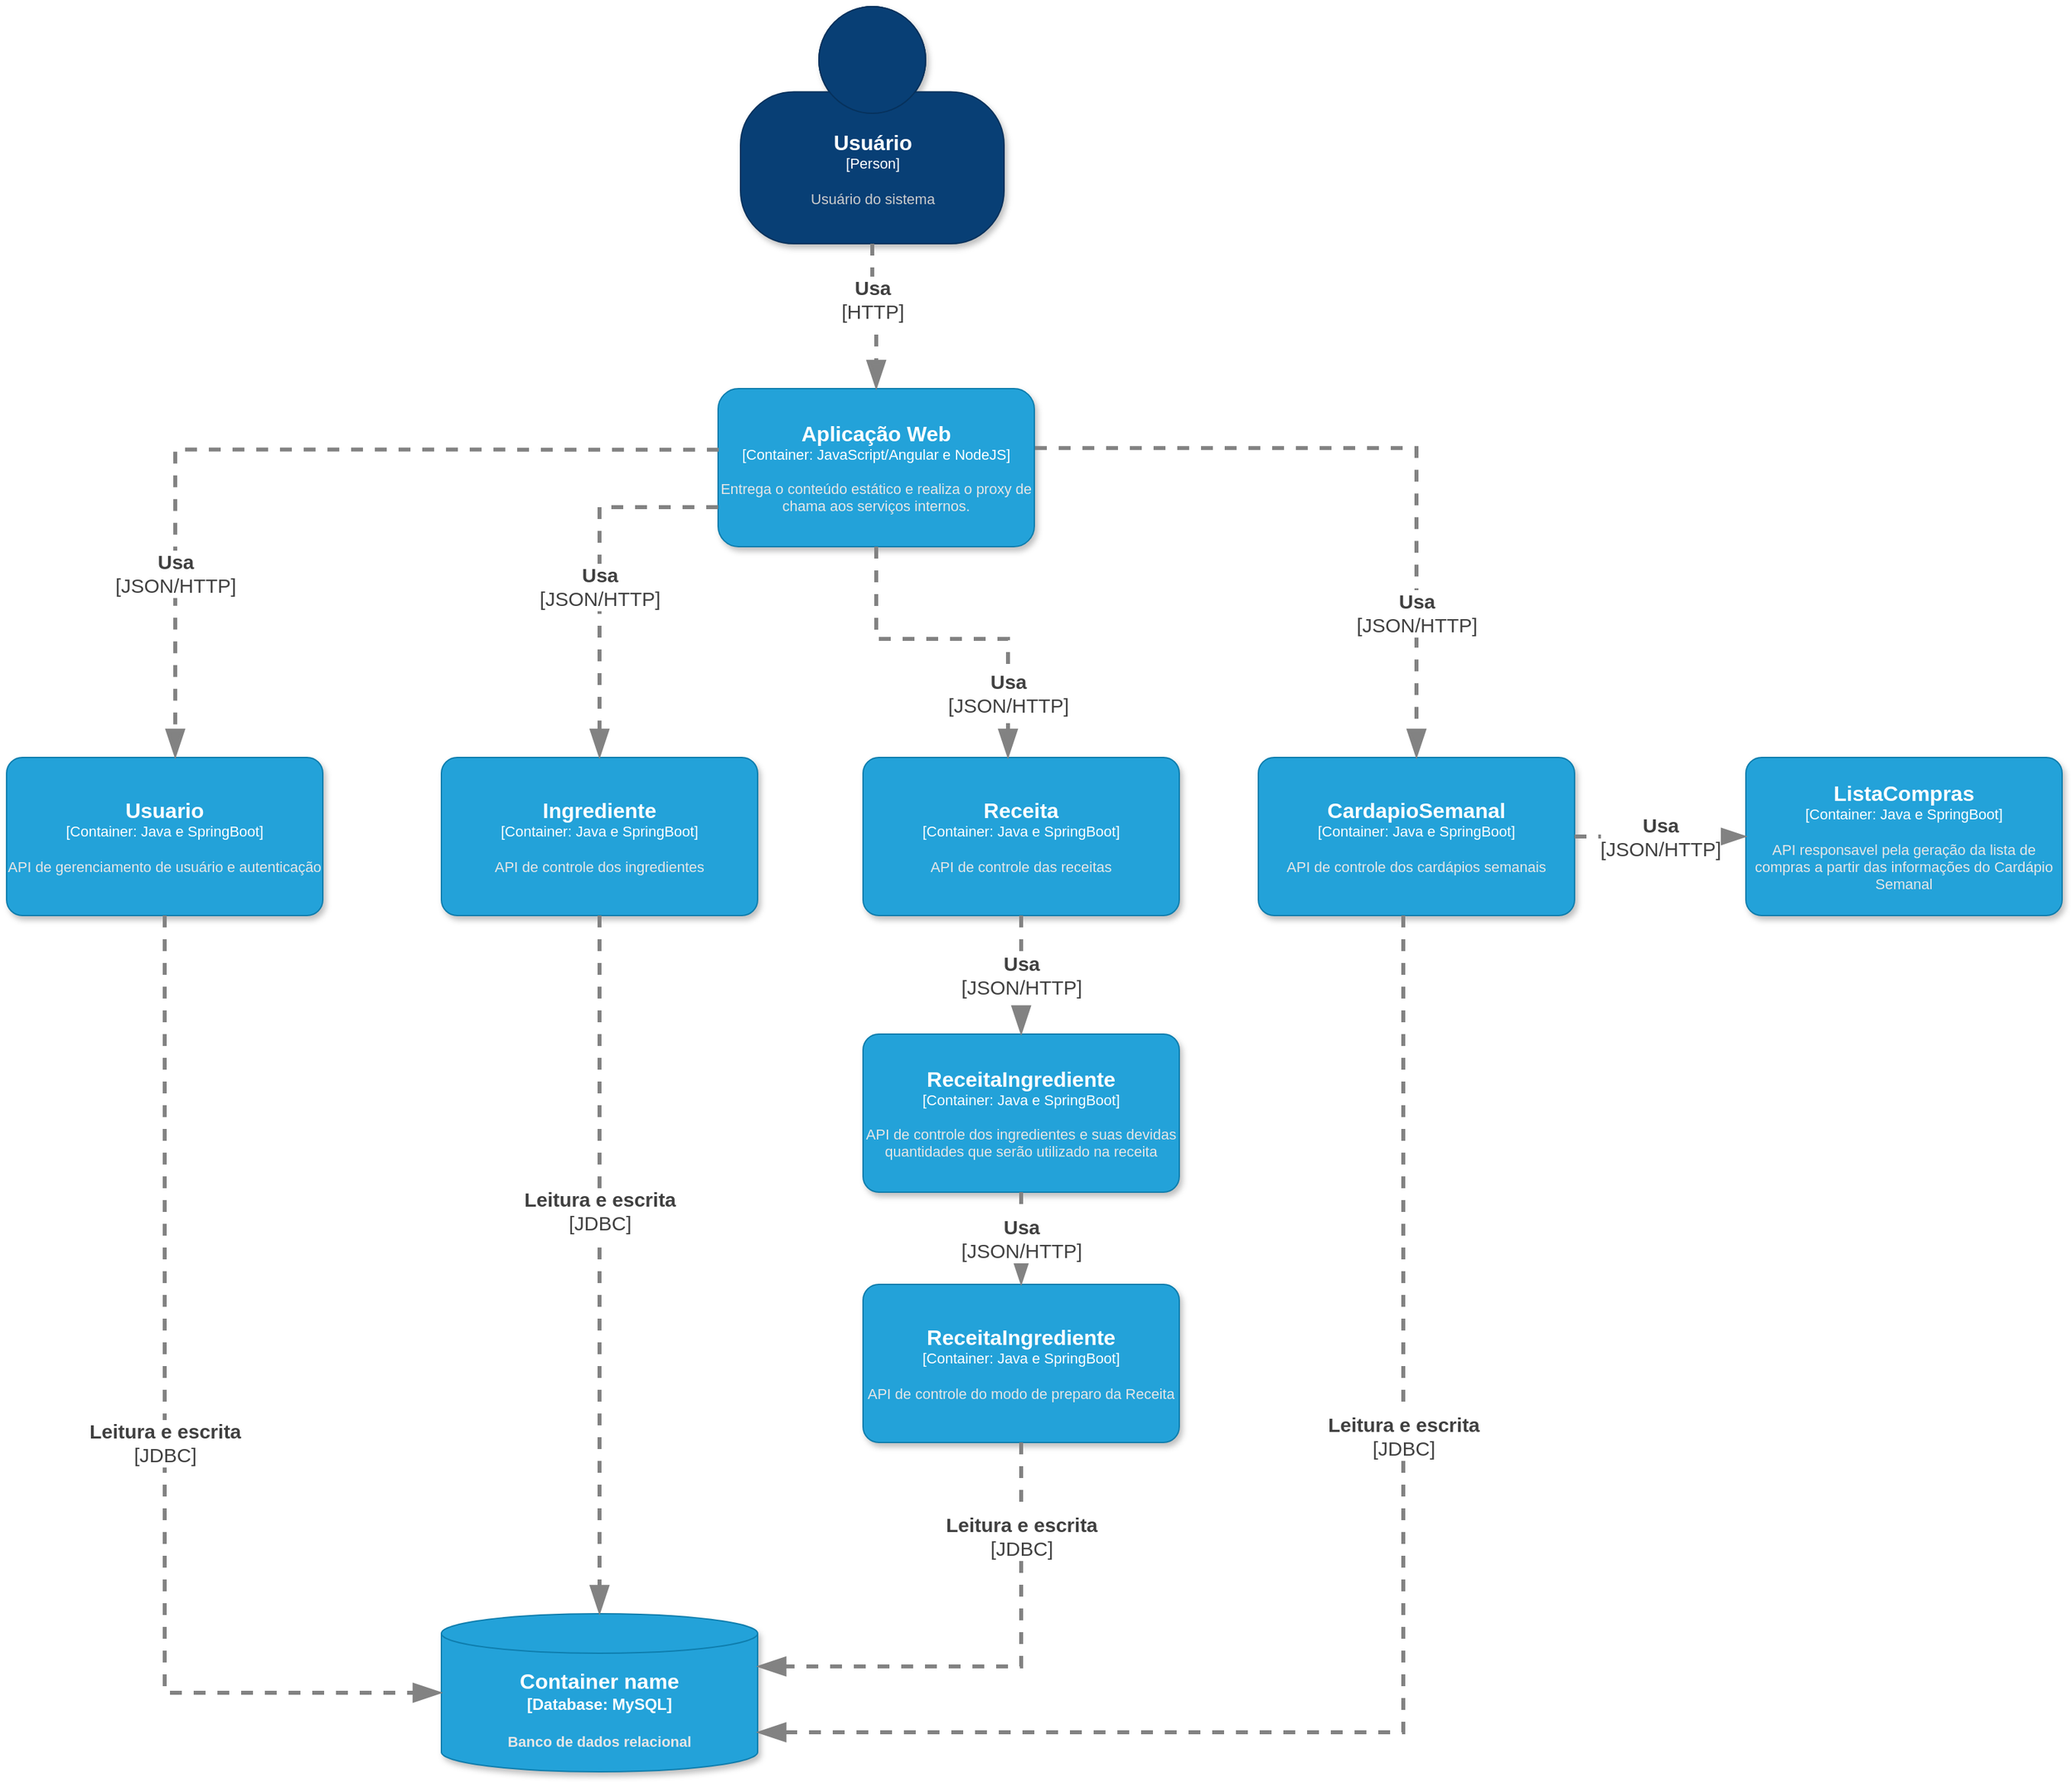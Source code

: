 <mxfile version="15.7.0" type="device"><diagram id="C5RBs43oDa-KdzZeNtuy" name="Page-1"><mxGraphModel dx="2844" dy="1524" grid="1" gridSize="10" guides="1" tooltips="1" connect="1" arrows="1" fold="1" page="1" pageScale="1" pageWidth="827" pageHeight="1169" math="0" shadow="0"><root><mxCell id="WIyWlLk6GJQsqaUBKTNV-0"/><mxCell id="WIyWlLk6GJQsqaUBKTNV-1" parent="WIyWlLk6GJQsqaUBKTNV-0"/><object placeholders="1" c4Name="Usuário" c4Type="Person" c4Description="Usuário do sistema" label="&lt;font style=&quot;font-size: 16px&quot;&gt;&lt;b&gt;%c4Name%&lt;/b&gt;&lt;/font&gt;&lt;div&gt;[%c4Type%]&lt;/div&gt;&lt;br&gt;&lt;div&gt;&lt;font style=&quot;font-size: 11px&quot;&gt;&lt;font color=&quot;#cccccc&quot;&gt;%c4Description%&lt;/font&gt;&lt;/div&gt;" id="XDUlD3csaSxiA9x-_tN_-0"><mxCell style="html=1;fontSize=11;dashed=0;whitespace=wrap;fillColor=#083F75;strokeColor=#06315C;fontColor=#ffffff;shape=mxgraph.c4.person2;align=center;metaEdit=1;points=[[0.5,0,0],[1,0.5,0],[1,0.75,0],[0.75,1,0],[0.5,1,0],[0.25,1,0],[0,0.75,0],[0,0.5,0]];metaData={&quot;c4Type&quot;:{&quot;editable&quot;:false}};resizable=0;shadow=1;sketch=0;" parent="WIyWlLk6GJQsqaUBKTNV-1" vertex="1"><mxGeometry x="627" y="20" width="200" height="180" as="geometry"/></mxCell></object><object placeholders="1" c4Name="Aplicação Web" c4Type="Container" c4Technology="JavaScript/Angular e NodeJS" c4Description="Entrega o conteúdo estático e realiza o proxy de chama aos serviços internos." label="&lt;font style=&quot;font-size: 16px&quot;&gt;&lt;b&gt;%c4Name%&lt;/b&gt;&lt;/font&gt;&lt;div&gt;[%c4Type%: %c4Technology%]&lt;/div&gt;&lt;br&gt;&lt;div&gt;&lt;font style=&quot;font-size: 11px&quot;&gt;&lt;font color=&quot;#E6E6E6&quot;&gt;%c4Description%&lt;/font&gt;&lt;/div&gt;" id="XDUlD3csaSxiA9x-_tN_-1"><mxCell style="rounded=1;whiteSpace=wrap;html=1;fontSize=11;labelBackgroundColor=none;fillColor=#23A2D9;fontColor=#ffffff;align=center;arcSize=13;strokeColor=#0E7DAD;metaEdit=1;metaData={&quot;c4Type&quot;:{&quot;editable&quot;:false}};resizable=0;points=[[0.25,0,0],[0.5,0,0],[0.75,0,0],[1,0.25,0],[1,0.5,0],[1,0.75,0],[0.75,1,0],[0.5,1,0],[0.25,1,0],[0,0.75,0],[0,0.5,0],[0,0.25,0]];shadow=1;" parent="WIyWlLk6GJQsqaUBKTNV-1" vertex="1"><mxGeometry x="610" y="310" width="240" height="120" as="geometry"/></mxCell></object><object placeholders="1" c4Name="Usuario" c4Type="Container" c4Technology="Java e SpringBoot" c4Description="API de gerenciamento de usuário e autenticação" label="&lt;font style=&quot;font-size: 16px&quot;&gt;&lt;b&gt;%c4Name%&lt;/b&gt;&lt;/font&gt;&lt;div&gt;[%c4Type%: %c4Technology%]&lt;/div&gt;&lt;br&gt;&lt;div&gt;&lt;font style=&quot;font-size: 11px&quot;&gt;&lt;font color=&quot;#E6E6E6&quot;&gt;%c4Description%&lt;/font&gt;&lt;/div&gt;" id="XDUlD3csaSxiA9x-_tN_-2"><mxCell style="rounded=1;whiteSpace=wrap;html=1;fontSize=11;labelBackgroundColor=none;fillColor=#23A2D9;fontColor=#ffffff;align=center;arcSize=10;strokeColor=#0E7DAD;metaEdit=1;metaData={&quot;c4Type&quot;:{&quot;editable&quot;:false}};resizable=0;points=[[0.25,0,0],[0.5,0,0],[0.75,0,0],[1,0.25,0],[1,0.5,0],[1,0.75,0],[0.75,1,0],[0.5,1,0],[0.25,1,0],[0,0.75,0],[0,0.5,0],[0,0.25,0]];shadow=1;glass=0;" parent="WIyWlLk6GJQsqaUBKTNV-1" vertex="1"><mxGeometry x="70" y="590" width="240" height="120" as="geometry"/></mxCell></object><object placeholders="1" c4Name="Receita" c4Type="Container" c4Technology="Java e SpringBoot" c4Description="API de controle das receitas" label="&lt;font style=&quot;font-size: 16px&quot;&gt;&lt;b&gt;%c4Name%&lt;/b&gt;&lt;/font&gt;&lt;div&gt;[%c4Type%: %c4Technology%]&lt;/div&gt;&lt;br&gt;&lt;div&gt;&lt;font style=&quot;font-size: 11px&quot;&gt;&lt;font color=&quot;#E6E6E6&quot;&gt;%c4Description%&lt;/font&gt;&lt;/div&gt;" id="XDUlD3csaSxiA9x-_tN_-3"><mxCell style="rounded=1;whiteSpace=wrap;html=1;fontSize=11;labelBackgroundColor=none;fillColor=#23A2D9;fontColor=#ffffff;align=center;arcSize=10;strokeColor=#0E7DAD;metaEdit=1;metaData={&quot;c4Type&quot;:{&quot;editable&quot;:false}};resizable=0;points=[[0.25,0,0],[0.5,0,0],[0.75,0,0],[1,0.25,0],[1,0.5,0],[1,0.75,0],[0.75,1,0],[0.5,1,0],[0.25,1,0],[0,0.75,0],[0,0.5,0],[0,0.25,0]];shadow=1;" parent="WIyWlLk6GJQsqaUBKTNV-1" vertex="1"><mxGeometry x="720" y="590" width="240" height="120" as="geometry"/></mxCell></object><object placeholders="1" c4Name="Ingrediente" c4Type="Container" c4Technology="Java e SpringBoot" c4Description="API de controle dos ingredientes" label="&lt;font style=&quot;font-size: 16px&quot;&gt;&lt;b&gt;%c4Name%&lt;/b&gt;&lt;/font&gt;&lt;div&gt;[%c4Type%: %c4Technology%]&lt;/div&gt;&lt;br&gt;&lt;div&gt;&lt;font style=&quot;font-size: 11px&quot;&gt;&lt;font color=&quot;#E6E6E6&quot;&gt;%c4Description%&lt;/font&gt;&lt;/div&gt;" id="XDUlD3csaSxiA9x-_tN_-4"><mxCell style="rounded=1;whiteSpace=wrap;html=1;fontSize=11;labelBackgroundColor=none;fillColor=#23A2D9;fontColor=#ffffff;align=center;arcSize=10;strokeColor=#0E7DAD;metaEdit=1;metaData={&quot;c4Type&quot;:{&quot;editable&quot;:false}};resizable=0;points=[[0.25,0,0],[0.5,0,0],[0.75,0,0],[1,0.25,0],[1,0.5,0],[1,0.75,0],[0.75,1,0],[0.5,1,0],[0.25,1,0],[0,0.75,0],[0,0.5,0],[0,0.25,0]];shadow=1;" parent="WIyWlLk6GJQsqaUBKTNV-1" vertex="1"><mxGeometry x="400" y="590" width="240" height="120" as="geometry"/></mxCell></object><object placeholders="1" c4Name="CardapioSemanal" c4Type="Container" c4Technology="Java e SpringBoot" c4Description="API de controle dos cardápios semanais" label="&lt;font style=&quot;font-size: 16px&quot;&gt;&lt;b&gt;%c4Name%&lt;/b&gt;&lt;/font&gt;&lt;div&gt;[%c4Type%: %c4Technology%]&lt;/div&gt;&lt;br&gt;&lt;div&gt;&lt;font style=&quot;font-size: 11px&quot;&gt;&lt;font color=&quot;#E6E6E6&quot;&gt;%c4Description%&lt;/font&gt;&lt;/div&gt;" id="XDUlD3csaSxiA9x-_tN_-5"><mxCell style="rounded=1;whiteSpace=wrap;html=1;fontSize=11;labelBackgroundColor=none;fillColor=#23A2D9;fontColor=#ffffff;align=center;arcSize=10;strokeColor=#0E7DAD;metaEdit=1;metaData={&quot;c4Type&quot;:{&quot;editable&quot;:false}};resizable=0;points=[[0.25,0,0],[0.5,0,0],[0.75,0,0],[1,0.25,0],[1,0.5,0],[1,0.75,0],[0.75,1,0],[0.5,1,0],[0.25,1,0],[0,0.75,0],[0,0.5,0],[0,0.25,0]];shadow=1;" parent="WIyWlLk6GJQsqaUBKTNV-1" vertex="1"><mxGeometry x="1020" y="590" width="240" height="120" as="geometry"/></mxCell></object><object placeholders="1" c4Name="ReceitaIngrediente" c4Type="Container" c4Technology="Java e SpringBoot" c4Description="API de controle dos ingredientes e suas devidas quantidades que serão utilizado na receita" label="&lt;font style=&quot;font-size: 16px&quot;&gt;&lt;b&gt;%c4Name%&lt;/b&gt;&lt;/font&gt;&lt;div&gt;[%c4Type%: %c4Technology%]&lt;/div&gt;&lt;br&gt;&lt;div&gt;&lt;font style=&quot;font-size: 11px&quot;&gt;&lt;font color=&quot;#E6E6E6&quot;&gt;%c4Description%&lt;/font&gt;&lt;/div&gt;" id="XDUlD3csaSxiA9x-_tN_-6"><mxCell style="rounded=1;whiteSpace=wrap;html=1;fontSize=11;labelBackgroundColor=none;fillColor=#23A2D9;fontColor=#ffffff;align=center;arcSize=10;strokeColor=#0E7DAD;metaEdit=1;metaData={&quot;c4Type&quot;:{&quot;editable&quot;:false}};resizable=0;points=[[0.25,0,0],[0.5,0,0],[0.75,0,0],[1,0.25,0],[1,0.5,0],[1,0.75,0],[0.75,1,0],[0.5,1,0],[0.25,1,0],[0,0.75,0],[0,0.5,0],[0,0.25,0]];shadow=1;" parent="WIyWlLk6GJQsqaUBKTNV-1" vertex="1"><mxGeometry x="720" y="800" width="240" height="120" as="geometry"/></mxCell></object><object placeholders="1" c4Name="ReceitaIngrediente" c4Type="Container" c4Technology="Java e SpringBoot" c4Description="API de controle do modo de preparo da Receita" label="&lt;font style=&quot;font-size: 16px&quot;&gt;&lt;b&gt;%c4Name%&lt;/b&gt;&lt;/font&gt;&lt;div&gt;[%c4Type%: %c4Technology%]&lt;/div&gt;&lt;br&gt;&lt;div&gt;&lt;font style=&quot;font-size: 11px&quot;&gt;&lt;font color=&quot;#E6E6E6&quot;&gt;%c4Description%&lt;/font&gt;&lt;/div&gt;" id="XDUlD3csaSxiA9x-_tN_-7"><mxCell style="rounded=1;whiteSpace=wrap;html=1;fontSize=11;labelBackgroundColor=none;fillColor=#23A2D9;fontColor=#ffffff;align=center;arcSize=10;strokeColor=#0E7DAD;metaEdit=1;metaData={&quot;c4Type&quot;:{&quot;editable&quot;:false}};resizable=0;points=[[0.25,0,0],[0.5,0,0],[0.75,0,0],[1,0.25,0],[1,0.5,0],[1,0.75,0],[0.75,1,0],[0.5,1,0],[0.25,1,0],[0,0.75,0],[0,0.5,0],[0,0.25,0]];shadow=1;" parent="WIyWlLk6GJQsqaUBKTNV-1" vertex="1"><mxGeometry x="720" y="990" width="240" height="120" as="geometry"/></mxCell></object><object placeholders="1" c4Name="ListaCompras" c4Type="Container" c4Technology="Java e SpringBoot" c4Description="API responsavel pela geração da lista de compras a partir das informações do Cardápio Semanal" label="&lt;font style=&quot;font-size: 16px&quot;&gt;&lt;b&gt;%c4Name%&lt;/b&gt;&lt;/font&gt;&lt;div&gt;[%c4Type%: %c4Technology%]&lt;/div&gt;&lt;br&gt;&lt;div&gt;&lt;font style=&quot;font-size: 11px&quot;&gt;&lt;font color=&quot;#E6E6E6&quot;&gt;%c4Description%&lt;/font&gt;&lt;/div&gt;" id="XDUlD3csaSxiA9x-_tN_-8"><mxCell style="rounded=1;whiteSpace=wrap;html=1;fontSize=11;labelBackgroundColor=none;fillColor=#23A2D9;fontColor=#ffffff;align=center;arcSize=10;strokeColor=#0E7DAD;metaEdit=1;metaData={&quot;c4Type&quot;:{&quot;editable&quot;:false}};resizable=0;points=[[0.25,0,0],[0.5,0,0],[0.75,0,0],[1,0.25,0],[1,0.5,0],[1,0.75,0],[0.75,1,0],[0.5,1,0],[0.25,1,0],[0,0.75,0],[0,0.5,0],[0,0.25,0]];shadow=1;" parent="WIyWlLk6GJQsqaUBKTNV-1" vertex="1"><mxGeometry x="1390" y="590" width="240" height="120" as="geometry"/></mxCell></object><object c4Type="Container name" c4Container="Database" c4Technology="MySQL" c4Description="Banco de dados relacional" label="&lt;font style=&quot;font-size: 16px&quot;&gt;&lt;b&gt;%c4Type%&lt;/font&gt;&lt;div&gt;[%c4Container%:&amp;nbsp;%c4Technology%]&lt;/div&gt;&lt;br&gt;&lt;div&gt;&lt;font style=&quot;font-size: 11px&quot;&gt;&lt;font color=&quot;#E6E6E6&quot;&gt;%c4Description%&lt;/font&gt;&lt;/div&gt;" placeholders="1" id="XDUlD3csaSxiA9x-_tN_-9"><mxCell style="shape=cylinder3;size=15;whiteSpace=wrap;html=1;boundedLbl=1;rounded=0;labelBackgroundColor=none;fillColor=#23A2D9;fontSize=12;fontColor=#ffffff;align=center;strokeColor=#0E7DAD;metaEdit=1;points=[[0.5,0,0],[1,0.25,0],[1,0.5,0],[1,0.75,0],[0.5,1,0],[0,0.75,0],[0,0.5,0],[0,0.25,0]];metaData={&quot;c4Type&quot;:{&quot;editable&quot;:false}};resizable=0;sketch=0;shadow=1;" parent="WIyWlLk6GJQsqaUBKTNV-1" vertex="1"><mxGeometry x="400" y="1240" width="240" height="120" as="geometry"/></mxCell></object><object placeholders="1" c4Type="Relationship" c4Technology="HTTP" c4Description="Usa" label="&lt;div style=&quot;text-align: left; font-size: 15px;&quot;&gt;&lt;div style=&quot;text-align: center; font-size: 15px;&quot;&gt;&lt;b style=&quot;font-size: 15px;&quot;&gt;%c4Description%&lt;/b&gt;&lt;/div&gt;&lt;div style=&quot;text-align: center; font-size: 15px;&quot;&gt;[%c4Technology%]&lt;/div&gt;&lt;/div&gt;" id="XDUlD3csaSxiA9x-_tN_-24"><mxCell style="endArrow=blockThin;html=1;fontSize=15;fontColor=#404040;strokeWidth=3;endFill=1;strokeColor=#828282;elbow=vertical;metaEdit=1;endSize=14;startSize=14;jumpStyle=arc;jumpSize=16;rounded=0;edgeStyle=orthogonalEdgeStyle;dashed=1;exitX=0.5;exitY=1;exitDx=0;exitDy=0;exitPerimeter=0;entryX=0.5;entryY=0;entryDx=0;entryDy=0;entryPerimeter=0;" parent="WIyWlLk6GJQsqaUBKTNV-1" source="XDUlD3csaSxiA9x-_tN_-0" target="XDUlD3csaSxiA9x-_tN_-1" edge="1"><mxGeometry x="-0.25" width="240" relative="1" as="geometry"><mxPoint x="480" y="720" as="sourcePoint"/><mxPoint x="510" y="370" as="targetPoint"/><mxPoint y="-1" as="offset"/></mxGeometry></mxCell></object><object placeholders="1" c4Type="Relationship" c4Technology="JSON/HTTP" c4Description="Usa" label="&lt;div style=&quot;text-align: left; font-size: 15px;&quot;&gt;&lt;div style=&quot;text-align: center; font-size: 15px;&quot;&gt;&lt;b style=&quot;font-size: 15px;&quot;&gt;%c4Description%&lt;/b&gt;&lt;/div&gt;&lt;div style=&quot;text-align: center; font-size: 15px;&quot;&gt;[%c4Technology%]&lt;/div&gt;&lt;/div&gt;" id="XDUlD3csaSxiA9x-_tN_-29"><mxCell style="endArrow=blockThin;html=1;fontSize=15;fontColor=#404040;strokeWidth=3;endFill=1;strokeColor=#828282;elbow=vertical;metaEdit=1;endSize=14;startSize=14;jumpStyle=arc;jumpSize=16;rounded=0;edgeStyle=orthogonalEdgeStyle;dashed=1;" parent="WIyWlLk6GJQsqaUBKTNV-1" source="XDUlD3csaSxiA9x-_tN_-1" target="XDUlD3csaSxiA9x-_tN_-4" edge="1"><mxGeometry x="0.071" width="240" relative="1" as="geometry"><mxPoint x="480" y="600" as="sourcePoint"/><mxPoint x="720" y="600" as="targetPoint"/><Array as="points"><mxPoint x="520" y="400"/></Array><mxPoint as="offset"/></mxGeometry></mxCell></object><object placeholders="1" c4Type="Relationship" c4Technology="JSON/HTTP" c4Description="Usa" label="&lt;div style=&quot;text-align: left; font-size: 15px;&quot;&gt;&lt;div style=&quot;text-align: center; font-size: 15px;&quot;&gt;&lt;b style=&quot;font-size: 15px;&quot;&gt;%c4Description%&lt;/b&gt;&lt;/div&gt;&lt;div style=&quot;text-align: center; font-size: 15px;&quot;&gt;[%c4Technology%]&lt;/div&gt;&lt;/div&gt;" id="XDUlD3csaSxiA9x-_tN_-30"><mxCell style="endArrow=blockThin;html=1;fontSize=15;fontColor=#404040;strokeWidth=3;endFill=1;strokeColor=#828282;elbow=vertical;metaEdit=1;endSize=14;startSize=14;jumpStyle=arc;jumpSize=16;rounded=0;edgeStyle=orthogonalEdgeStyle;dashed=1;exitX=0.002;exitY=0.386;exitDx=0;exitDy=0;exitPerimeter=0;" parent="WIyWlLk6GJQsqaUBKTNV-1" source="XDUlD3csaSxiA9x-_tN_-1" target="XDUlD3csaSxiA9x-_tN_-2" edge="1"><mxGeometry x="0.567" width="240" relative="1" as="geometry"><mxPoint x="480" y="600" as="sourcePoint"/><mxPoint x="720" y="600" as="targetPoint"/><Array as="points"><mxPoint x="198" y="356"/></Array><mxPoint as="offset"/></mxGeometry></mxCell></object><object placeholders="1" c4Type="Relationship" c4Technology="JSON/HTTP" c4Description="Usa" label="&lt;div style=&quot;text-align: left; font-size: 15px;&quot;&gt;&lt;div style=&quot;text-align: center; font-size: 15px;&quot;&gt;&lt;b style=&quot;font-size: 15px;&quot;&gt;%c4Description%&lt;/b&gt;&lt;/div&gt;&lt;div style=&quot;text-align: center; font-size: 15px;&quot;&gt;[%c4Technology%]&lt;/div&gt;&lt;/div&gt;" id="XDUlD3csaSxiA9x-_tN_-31"><mxCell style="endArrow=blockThin;html=1;fontSize=15;fontColor=#404040;strokeWidth=3;endFill=1;strokeColor=#828282;elbow=vertical;metaEdit=1;endSize=14;startSize=14;jumpStyle=arc;jumpSize=16;rounded=0;edgeStyle=orthogonalEdgeStyle;dashed=1;" parent="WIyWlLk6GJQsqaUBKTNV-1" source="XDUlD3csaSxiA9x-_tN_-1" target="XDUlD3csaSxiA9x-_tN_-3" edge="1"><mxGeometry x="0.619" width="240" relative="1" as="geometry"><mxPoint x="650" y="440" as="sourcePoint"/><mxPoint x="720" y="600" as="targetPoint"/><Array as="points"><mxPoint x="730" y="500"/><mxPoint x="830" y="500"/></Array><mxPoint as="offset"/></mxGeometry></mxCell></object><object placeholders="1" c4Type="Relationship" c4Technology="JSON/HTTP" c4Description="Usa" label="&lt;div style=&quot;text-align: left; font-size: 15px;&quot;&gt;&lt;div style=&quot;text-align: center; font-size: 15px;&quot;&gt;&lt;b style=&quot;font-size: 15px;&quot;&gt;%c4Description%&lt;/b&gt;&lt;/div&gt;&lt;div style=&quot;text-align: center; font-size: 15px;&quot;&gt;[%c4Technology%]&lt;/div&gt;&lt;/div&gt;" id="XDUlD3csaSxiA9x-_tN_-32"><mxCell style="endArrow=blockThin;html=1;fontSize=15;fontColor=#404040;strokeWidth=3;endFill=1;strokeColor=#828282;elbow=vertical;metaEdit=1;endSize=14;startSize=14;jumpStyle=arc;jumpSize=16;rounded=0;edgeStyle=orthogonalEdgeStyle;dashed=1;exitX=1.002;exitY=0.376;exitDx=0;exitDy=0;exitPerimeter=0;" parent="WIyWlLk6GJQsqaUBKTNV-1" source="XDUlD3csaSxiA9x-_tN_-1" target="XDUlD3csaSxiA9x-_tN_-5" edge="1"><mxGeometry x="0.579" width="240" relative="1" as="geometry"><mxPoint x="480" y="600" as="sourcePoint"/><mxPoint x="1290" y="570" as="targetPoint"/><mxPoint as="offset"/></mxGeometry></mxCell></object><object placeholders="1" c4Type="Relationship" c4Technology="JSON/HTTP" c4Description="Usa" label="&lt;div style=&quot;text-align: left; font-size: 15px;&quot;&gt;&lt;div style=&quot;text-align: center; font-size: 15px;&quot;&gt;&lt;b style=&quot;font-size: 15px;&quot;&gt;%c4Description%&lt;/b&gt;&lt;/div&gt;&lt;div style=&quot;text-align: center; font-size: 15px;&quot;&gt;[%c4Technology%]&lt;/div&gt;&lt;/div&gt;" id="XDUlD3csaSxiA9x-_tN_-35"><mxCell style="endArrow=blockThin;html=1;fontSize=15;fontColor=#404040;strokeWidth=3;endFill=1;strokeColor=#828282;elbow=vertical;metaEdit=1;endSize=14;startSize=14;jumpStyle=arc;jumpSize=16;rounded=0;edgeStyle=orthogonalEdgeStyle;dashed=1;" parent="WIyWlLk6GJQsqaUBKTNV-1" source="XDUlD3csaSxiA9x-_tN_-5" target="XDUlD3csaSxiA9x-_tN_-8" edge="1"><mxGeometry width="240" relative="1" as="geometry"><mxPoint x="480" y="830" as="sourcePoint"/><mxPoint x="720" y="830" as="targetPoint"/></mxGeometry></mxCell></object><object placeholders="1" c4Type="Relationship" c4Technology="JSON/HTTP" c4Description="Usa" label="&lt;div style=&quot;text-align: left; font-size: 15px;&quot;&gt;&lt;div style=&quot;text-align: center; font-size: 15px;&quot;&gt;&lt;b style=&quot;font-size: 15px;&quot;&gt;%c4Description%&lt;/b&gt;&lt;/div&gt;&lt;div style=&quot;text-align: center; font-size: 15px;&quot;&gt;[%c4Technology%]&lt;/div&gt;&lt;/div&gt;" id="XDUlD3csaSxiA9x-_tN_-37"><mxCell style="endArrow=blockThin;html=1;fontSize=15;fontColor=#404040;strokeWidth=3;endFill=1;strokeColor=#828282;elbow=vertical;metaEdit=1;endSize=14;startSize=14;jumpStyle=arc;jumpSize=16;rounded=0;edgeStyle=orthogonalEdgeStyle;dashed=1;exitX=0.5;exitY=1;exitDx=0;exitDy=0;exitPerimeter=0;" parent="WIyWlLk6GJQsqaUBKTNV-1" source="XDUlD3csaSxiA9x-_tN_-3" target="XDUlD3csaSxiA9x-_tN_-6" edge="1"><mxGeometry width="240" relative="1" as="geometry"><mxPoint x="500" y="950" as="sourcePoint"/><mxPoint x="740" y="950" as="targetPoint"/></mxGeometry></mxCell></object><object placeholders="1" c4Type="Relationship" c4Technology="JSON/HTTP" c4Description="Usa" label="&lt;div style=&quot;text-align: left; font-size: 15px;&quot;&gt;&lt;div style=&quot;text-align: center; font-size: 15px;&quot;&gt;&lt;b style=&quot;font-size: 15px;&quot;&gt;%c4Description%&lt;/b&gt;&lt;/div&gt;&lt;div style=&quot;text-align: center; font-size: 15px;&quot;&gt;[%c4Technology%]&lt;/div&gt;&lt;/div&gt;" id="XDUlD3csaSxiA9x-_tN_-38"><mxCell style="endArrow=blockThin;html=1;fontSize=15;fontColor=#404040;strokeWidth=3;endFill=1;strokeColor=#828282;elbow=vertical;metaEdit=1;endSize=14;startSize=14;jumpStyle=arc;jumpSize=16;rounded=0;edgeStyle=orthogonalEdgeStyle;dashed=1;exitX=0.5;exitY=1;exitDx=0;exitDy=0;exitPerimeter=0;entryX=0.5;entryY=0;entryDx=0;entryDy=0;entryPerimeter=0;" parent="WIyWlLk6GJQsqaUBKTNV-1" source="XDUlD3csaSxiA9x-_tN_-6" target="XDUlD3csaSxiA9x-_tN_-7" edge="1"><mxGeometry width="240" relative="1" as="geometry"><mxPoint x="500" y="950" as="sourcePoint"/><mxPoint x="740" y="950" as="targetPoint"/></mxGeometry></mxCell></object><object placeholders="1" c4Type="Relationship" c4Technology="JDBC" c4Description="Leitura e escrita" label="&lt;div style=&quot;text-align: left; font-size: 15px;&quot;&gt;&lt;div style=&quot;text-align: center; font-size: 15px;&quot;&gt;&lt;b style=&quot;font-size: 15px;&quot;&gt;%c4Description%&lt;/b&gt;&lt;/div&gt;&lt;div style=&quot;text-align: center; font-size: 15px;&quot;&gt;[%c4Technology%]&lt;/div&gt;&lt;/div&gt;" id="XDUlD3csaSxiA9x-_tN_-39"><mxCell style="endArrow=blockThin;html=1;fontSize=15;fontColor=#404040;strokeWidth=3;endFill=1;strokeColor=#828282;elbow=vertical;metaEdit=1;endSize=14;startSize=14;jumpStyle=arc;jumpSize=16;rounded=0;edgeStyle=orthogonalEdgeStyle;dashed=1;entryX=0;entryY=0.5;entryDx=0;entryDy=0;entryPerimeter=0;" parent="WIyWlLk6GJQsqaUBKTNV-1" source="XDUlD3csaSxiA9x-_tN_-2" target="XDUlD3csaSxiA9x-_tN_-9" edge="1"><mxGeometry width="240" relative="1" as="geometry"><mxPoint x="500" y="950" as="sourcePoint"/><mxPoint x="740" y="950" as="targetPoint"/><Array as="points"><mxPoint x="190" y="1300"/></Array></mxGeometry></mxCell></object><object placeholders="1" c4Type="Relationship" c4Technology="JDBC" c4Description="Leitura e escrita" label="&lt;div style=&quot;text-align: left; font-size: 15px;&quot;&gt;&lt;div style=&quot;text-align: center; font-size: 15px;&quot;&gt;&lt;b style=&quot;font-size: 15px;&quot;&gt;%c4Description%&lt;/b&gt;&lt;/div&gt;&lt;div style=&quot;text-align: center; font-size: 15px;&quot;&gt;[%c4Technology%]&lt;/div&gt;&lt;/div&gt;" id="XDUlD3csaSxiA9x-_tN_-40"><mxCell style="endArrow=blockThin;html=1;fontSize=15;fontColor=#404040;strokeWidth=3;endFill=1;strokeColor=#828282;elbow=vertical;metaEdit=1;endSize=14;startSize=14;jumpStyle=arc;jumpSize=16;rounded=0;edgeStyle=orthogonalEdgeStyle;dashed=1;exitX=0.5;exitY=1;exitDx=0;exitDy=0;exitPerimeter=0;" parent="WIyWlLk6GJQsqaUBKTNV-1" source="XDUlD3csaSxiA9x-_tN_-4" target="XDUlD3csaSxiA9x-_tN_-9" edge="1"><mxGeometry x="-0.155" width="240" relative="1" as="geometry"><mxPoint x="500" y="1070" as="sourcePoint"/><mxPoint x="520" y="1240" as="targetPoint"/><Array as="points"/><mxPoint as="offset"/></mxGeometry></mxCell></object><object placeholders="1" c4Type="Relationship" c4Technology="JDBC" c4Description="Leitura e escrita" label="&lt;div style=&quot;text-align: left; font-size: 15px;&quot;&gt;&lt;div style=&quot;text-align: center; font-size: 15px;&quot;&gt;&lt;b style=&quot;font-size: 15px;&quot;&gt;%c4Description%&lt;/b&gt;&lt;/div&gt;&lt;div style=&quot;text-align: center; font-size: 15px;&quot;&gt;[%c4Technology%]&lt;/div&gt;&lt;/div&gt;" id="XDUlD3csaSxiA9x-_tN_-41"><mxCell style="endArrow=blockThin;html=1;fontSize=15;fontColor=#404040;strokeWidth=3;endFill=1;strokeColor=#828282;elbow=vertical;metaEdit=1;endSize=14;startSize=14;jumpStyle=arc;jumpSize=16;rounded=0;edgeStyle=orthogonalEdgeStyle;dashed=1;exitX=0.5;exitY=1;exitDx=0;exitDy=0;exitPerimeter=0;" parent="WIyWlLk6GJQsqaUBKTNV-1" source="XDUlD3csaSxiA9x-_tN_-7" target="XDUlD3csaSxiA9x-_tN_-9" edge="1"><mxGeometry x="-0.615" width="240" relative="1" as="geometry"><mxPoint x="500" y="1070" as="sourcePoint"/><mxPoint x="740" y="1070" as="targetPoint"/><Array as="points"><mxPoint x="840" y="1280"/></Array><mxPoint as="offset"/></mxGeometry></mxCell></object><object placeholders="1" c4Type="Relationship" c4Technology="JDBC" c4Description="Leitura e escrita" label="&lt;div style=&quot;text-align: left; font-size: 15px;&quot;&gt;&lt;div style=&quot;text-align: center; font-size: 15px;&quot;&gt;&lt;b style=&quot;font-size: 15px;&quot;&gt;%c4Description%&lt;/b&gt;&lt;/div&gt;&lt;div style=&quot;text-align: center; font-size: 15px;&quot;&gt;[%c4Technology%]&lt;/div&gt;&lt;/div&gt;" id="XDUlD3csaSxiA9x-_tN_-42"><mxCell style="endArrow=blockThin;html=1;fontSize=15;fontColor=#404040;strokeWidth=3;endFill=1;strokeColor=#828282;elbow=vertical;metaEdit=1;endSize=14;startSize=14;jumpStyle=arc;jumpSize=16;rounded=0;edgeStyle=orthogonalEdgeStyle;dashed=1;entryX=1;entryY=0.75;entryDx=0;entryDy=0;entryPerimeter=0;" parent="WIyWlLk6GJQsqaUBKTNV-1" source="XDUlD3csaSxiA9x-_tN_-5" target="XDUlD3csaSxiA9x-_tN_-9" edge="1"><mxGeometry x="-0.288" width="240" relative="1" as="geometry"><mxPoint x="1030" y="1070" as="sourcePoint"/><mxPoint x="1270" y="1070" as="targetPoint"/><Array as="points"><mxPoint x="1130" y="1330"/></Array><mxPoint as="offset"/></mxGeometry></mxCell></object></root></mxGraphModel></diagram></mxfile>